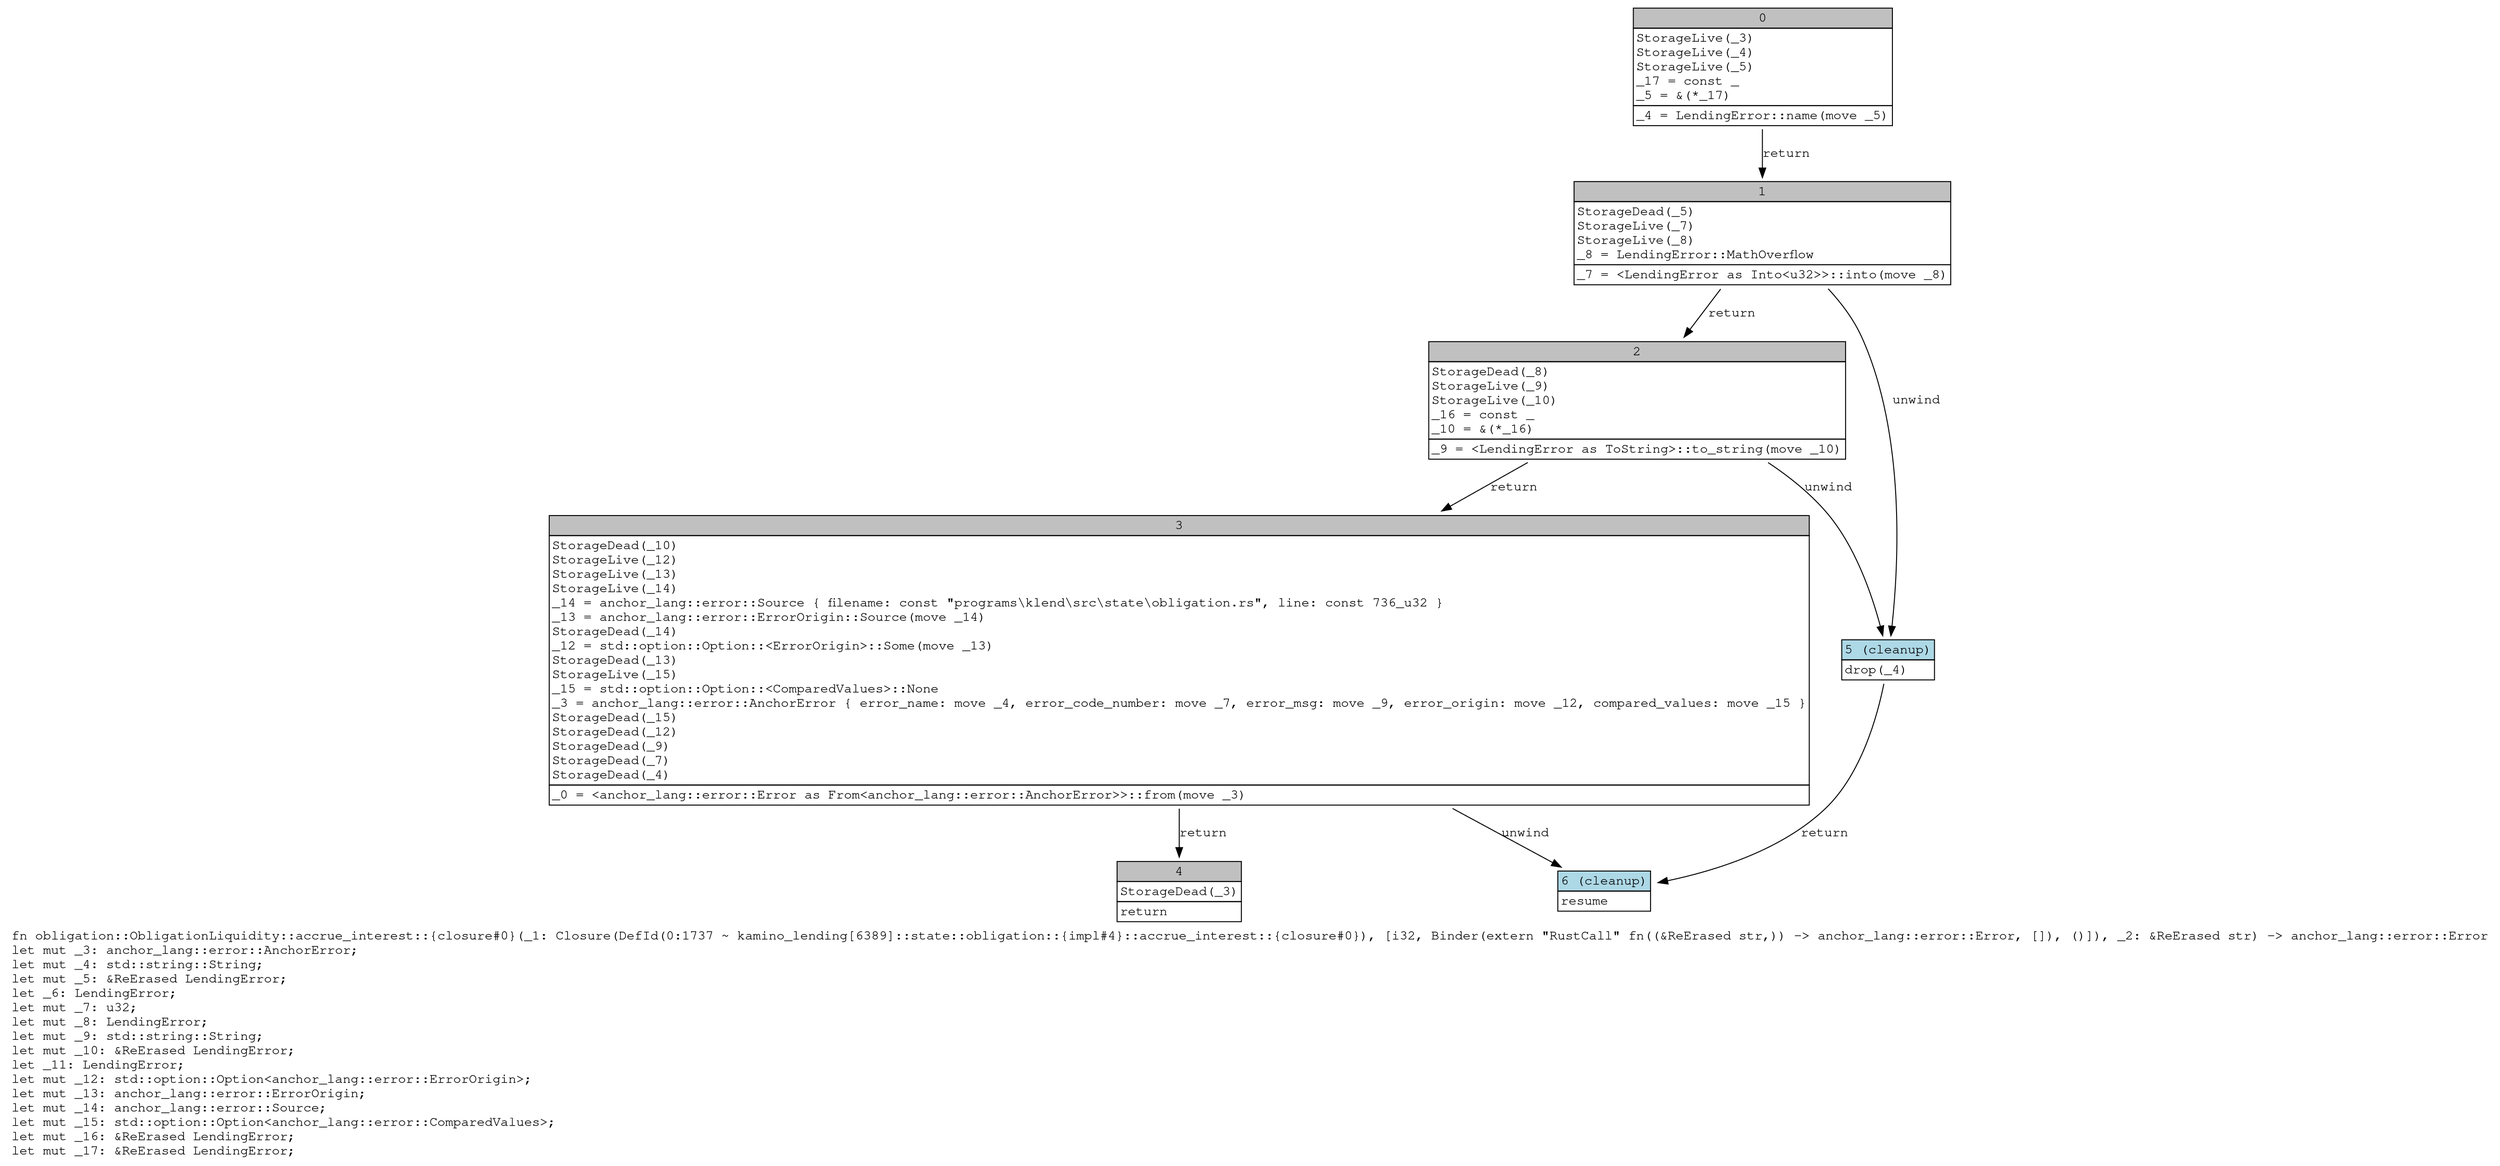 digraph Mir_0_1737 {
    graph [fontname="Courier, monospace"];
    node [fontname="Courier, monospace"];
    edge [fontname="Courier, monospace"];
    label=<fn obligation::ObligationLiquidity::accrue_interest::{closure#0}(_1: Closure(DefId(0:1737 ~ kamino_lending[6389]::state::obligation::{impl#4}::accrue_interest::{closure#0}), [i32, Binder(extern &quot;RustCall&quot; fn((&amp;ReErased str,)) -&gt; anchor_lang::error::Error, []), ()]), _2: &amp;ReErased str) -&gt; anchor_lang::error::Error<br align="left"/>let mut _3: anchor_lang::error::AnchorError;<br align="left"/>let mut _4: std::string::String;<br align="left"/>let mut _5: &amp;ReErased LendingError;<br align="left"/>let _6: LendingError;<br align="left"/>let mut _7: u32;<br align="left"/>let mut _8: LendingError;<br align="left"/>let mut _9: std::string::String;<br align="left"/>let mut _10: &amp;ReErased LendingError;<br align="left"/>let _11: LendingError;<br align="left"/>let mut _12: std::option::Option&lt;anchor_lang::error::ErrorOrigin&gt;;<br align="left"/>let mut _13: anchor_lang::error::ErrorOrigin;<br align="left"/>let mut _14: anchor_lang::error::Source;<br align="left"/>let mut _15: std::option::Option&lt;anchor_lang::error::ComparedValues&gt;;<br align="left"/>let mut _16: &amp;ReErased LendingError;<br align="left"/>let mut _17: &amp;ReErased LendingError;<br align="left"/>>;
    bb0__0_1737 [shape="none", label=<<table border="0" cellborder="1" cellspacing="0"><tr><td bgcolor="gray" align="center" colspan="1">0</td></tr><tr><td align="left" balign="left">StorageLive(_3)<br/>StorageLive(_4)<br/>StorageLive(_5)<br/>_17 = const _<br/>_5 = &amp;(*_17)<br/></td></tr><tr><td align="left">_4 = LendingError::name(move _5)</td></tr></table>>];
    bb1__0_1737 [shape="none", label=<<table border="0" cellborder="1" cellspacing="0"><tr><td bgcolor="gray" align="center" colspan="1">1</td></tr><tr><td align="left" balign="left">StorageDead(_5)<br/>StorageLive(_7)<br/>StorageLive(_8)<br/>_8 = LendingError::MathOverflow<br/></td></tr><tr><td align="left">_7 = &lt;LendingError as Into&lt;u32&gt;&gt;::into(move _8)</td></tr></table>>];
    bb2__0_1737 [shape="none", label=<<table border="0" cellborder="1" cellspacing="0"><tr><td bgcolor="gray" align="center" colspan="1">2</td></tr><tr><td align="left" balign="left">StorageDead(_8)<br/>StorageLive(_9)<br/>StorageLive(_10)<br/>_16 = const _<br/>_10 = &amp;(*_16)<br/></td></tr><tr><td align="left">_9 = &lt;LendingError as ToString&gt;::to_string(move _10)</td></tr></table>>];
    bb3__0_1737 [shape="none", label=<<table border="0" cellborder="1" cellspacing="0"><tr><td bgcolor="gray" align="center" colspan="1">3</td></tr><tr><td align="left" balign="left">StorageDead(_10)<br/>StorageLive(_12)<br/>StorageLive(_13)<br/>StorageLive(_14)<br/>_14 = anchor_lang::error::Source { filename: const &quot;programs\\klend\\src\\state\\obligation.rs&quot;, line: const 736_u32 }<br/>_13 = anchor_lang::error::ErrorOrigin::Source(move _14)<br/>StorageDead(_14)<br/>_12 = std::option::Option::&lt;ErrorOrigin&gt;::Some(move _13)<br/>StorageDead(_13)<br/>StorageLive(_15)<br/>_15 = std::option::Option::&lt;ComparedValues&gt;::None<br/>_3 = anchor_lang::error::AnchorError { error_name: move _4, error_code_number: move _7, error_msg: move _9, error_origin: move _12, compared_values: move _15 }<br/>StorageDead(_15)<br/>StorageDead(_12)<br/>StorageDead(_9)<br/>StorageDead(_7)<br/>StorageDead(_4)<br/></td></tr><tr><td align="left">_0 = &lt;anchor_lang::error::Error as From&lt;anchor_lang::error::AnchorError&gt;&gt;::from(move _3)</td></tr></table>>];
    bb4__0_1737 [shape="none", label=<<table border="0" cellborder="1" cellspacing="0"><tr><td bgcolor="gray" align="center" colspan="1">4</td></tr><tr><td align="left" balign="left">StorageDead(_3)<br/></td></tr><tr><td align="left">return</td></tr></table>>];
    bb5__0_1737 [shape="none", label=<<table border="0" cellborder="1" cellspacing="0"><tr><td bgcolor="lightblue" align="center" colspan="1">5 (cleanup)</td></tr><tr><td align="left">drop(_4)</td></tr></table>>];
    bb6__0_1737 [shape="none", label=<<table border="0" cellborder="1" cellspacing="0"><tr><td bgcolor="lightblue" align="center" colspan="1">6 (cleanup)</td></tr><tr><td align="left">resume</td></tr></table>>];
    bb0__0_1737 -> bb1__0_1737 [label="return"];
    bb1__0_1737 -> bb2__0_1737 [label="return"];
    bb1__0_1737 -> bb5__0_1737 [label="unwind"];
    bb2__0_1737 -> bb3__0_1737 [label="return"];
    bb2__0_1737 -> bb5__0_1737 [label="unwind"];
    bb3__0_1737 -> bb4__0_1737 [label="return"];
    bb3__0_1737 -> bb6__0_1737 [label="unwind"];
    bb5__0_1737 -> bb6__0_1737 [label="return"];
}
